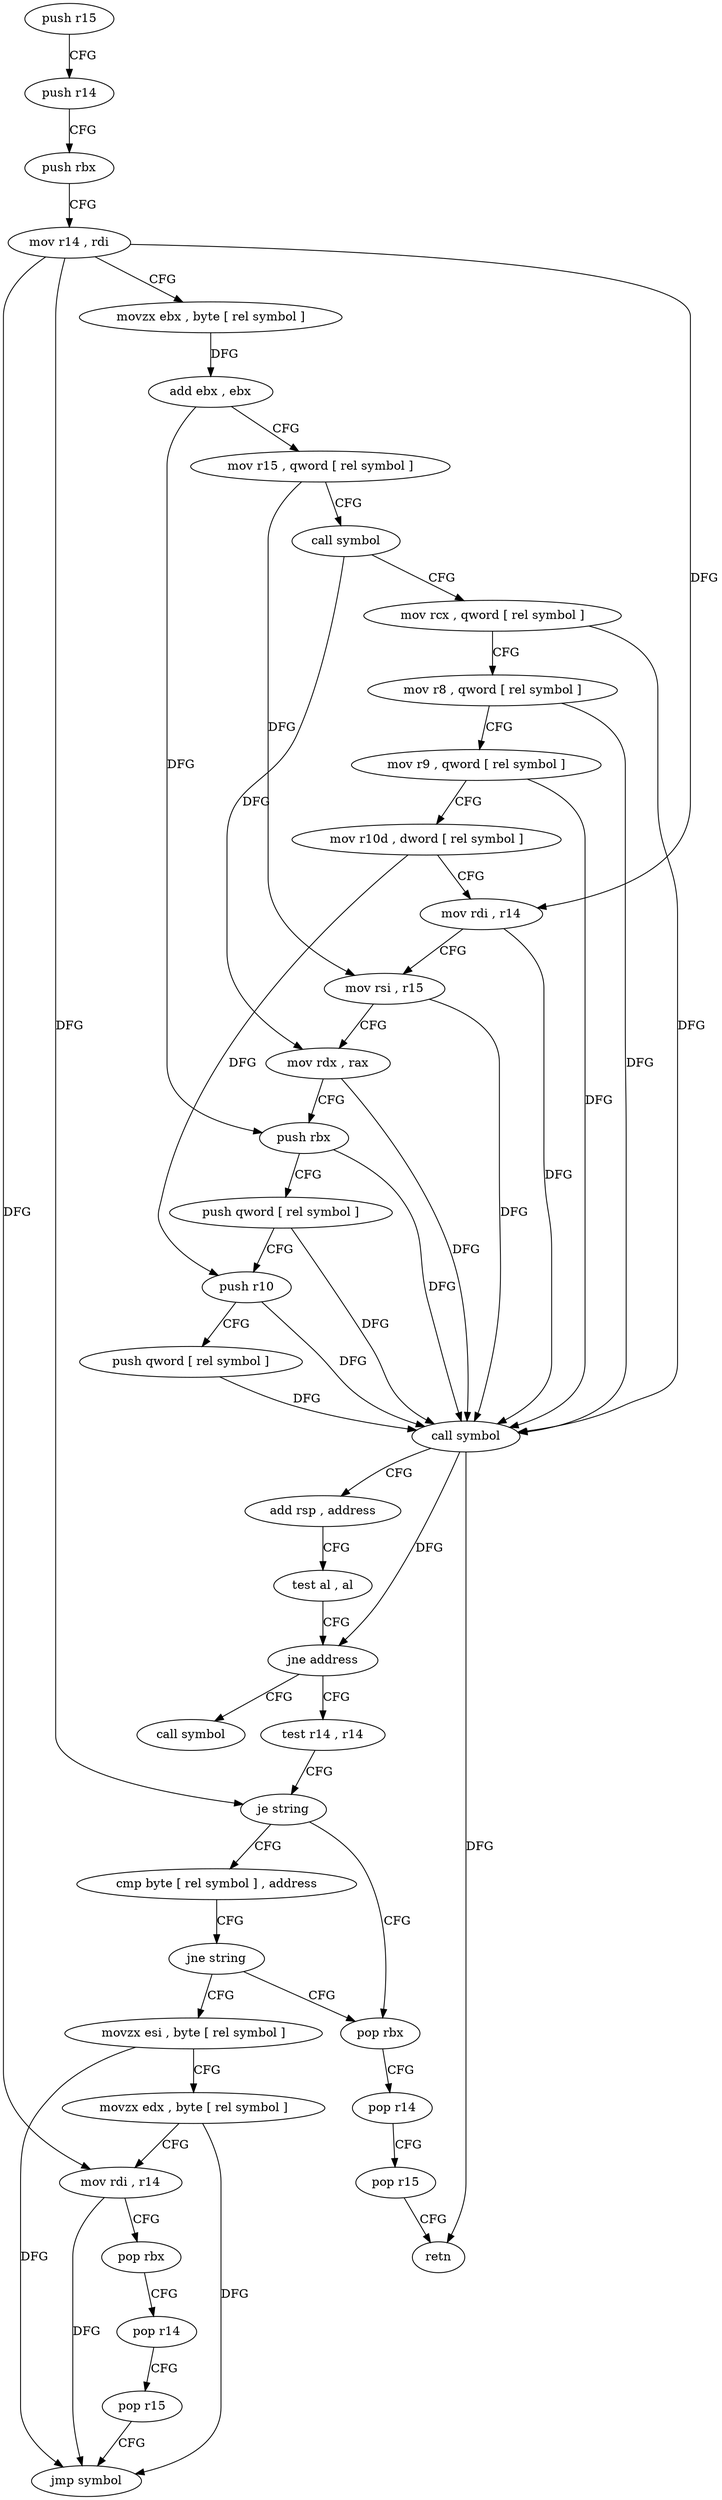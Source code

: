 digraph "func" {
"4217920" [label = "push r15" ]
"4217922" [label = "push r14" ]
"4217924" [label = "push rbx" ]
"4217925" [label = "mov r14 , rdi" ]
"4217928" [label = "movzx ebx , byte [ rel symbol ]" ]
"4217935" [label = "add ebx , ebx" ]
"4217937" [label = "mov r15 , qword [ rel symbol ]" ]
"4217944" [label = "call symbol" ]
"4217949" [label = "mov rcx , qword [ rel symbol ]" ]
"4217956" [label = "mov r8 , qword [ rel symbol ]" ]
"4217963" [label = "mov r9 , qword [ rel symbol ]" ]
"4217970" [label = "mov r10d , dword [ rel symbol ]" ]
"4217977" [label = "mov rdi , r14" ]
"4217980" [label = "mov rsi , r15" ]
"4217983" [label = "mov rdx , rax" ]
"4217986" [label = "push rbx" ]
"4217987" [label = "push qword [ rel symbol ]" ]
"4217993" [label = "push r10" ]
"4217995" [label = "push qword [ rel symbol ]" ]
"4218001" [label = "call symbol" ]
"4218006" [label = "add rsp , address" ]
"4218010" [label = "test al , al" ]
"4218012" [label = "jne address" ]
"4218019" [label = "test r14 , r14" ]
"4218014" [label = "call symbol" ]
"4218022" [label = "je string" ]
"4218060" [label = "pop rbx" ]
"4218024" [label = "cmp byte [ rel symbol ] , address" ]
"4218061" [label = "pop r14" ]
"4218063" [label = "pop r15" ]
"4218065" [label = "retn" ]
"4218031" [label = "jne string" ]
"4218033" [label = "movzx esi , byte [ rel symbol ]" ]
"4218040" [label = "movzx edx , byte [ rel symbol ]" ]
"4218047" [label = "mov rdi , r14" ]
"4218050" [label = "pop rbx" ]
"4218051" [label = "pop r14" ]
"4218053" [label = "pop r15" ]
"4218055" [label = "jmp symbol" ]
"4217920" -> "4217922" [ label = "CFG" ]
"4217922" -> "4217924" [ label = "CFG" ]
"4217924" -> "4217925" [ label = "CFG" ]
"4217925" -> "4217928" [ label = "CFG" ]
"4217925" -> "4217977" [ label = "DFG" ]
"4217925" -> "4218022" [ label = "DFG" ]
"4217925" -> "4218047" [ label = "DFG" ]
"4217928" -> "4217935" [ label = "DFG" ]
"4217935" -> "4217937" [ label = "CFG" ]
"4217935" -> "4217986" [ label = "DFG" ]
"4217937" -> "4217944" [ label = "CFG" ]
"4217937" -> "4217980" [ label = "DFG" ]
"4217944" -> "4217949" [ label = "CFG" ]
"4217944" -> "4217983" [ label = "DFG" ]
"4217949" -> "4217956" [ label = "CFG" ]
"4217949" -> "4218001" [ label = "DFG" ]
"4217956" -> "4217963" [ label = "CFG" ]
"4217956" -> "4218001" [ label = "DFG" ]
"4217963" -> "4217970" [ label = "CFG" ]
"4217963" -> "4218001" [ label = "DFG" ]
"4217970" -> "4217977" [ label = "CFG" ]
"4217970" -> "4217993" [ label = "DFG" ]
"4217977" -> "4217980" [ label = "CFG" ]
"4217977" -> "4218001" [ label = "DFG" ]
"4217980" -> "4217983" [ label = "CFG" ]
"4217980" -> "4218001" [ label = "DFG" ]
"4217983" -> "4217986" [ label = "CFG" ]
"4217983" -> "4218001" [ label = "DFG" ]
"4217986" -> "4217987" [ label = "CFG" ]
"4217986" -> "4218001" [ label = "DFG" ]
"4217987" -> "4217993" [ label = "CFG" ]
"4217987" -> "4218001" [ label = "DFG" ]
"4217993" -> "4217995" [ label = "CFG" ]
"4217993" -> "4218001" [ label = "DFG" ]
"4217995" -> "4218001" [ label = "DFG" ]
"4218001" -> "4218006" [ label = "CFG" ]
"4218001" -> "4218012" [ label = "DFG" ]
"4218001" -> "4218065" [ label = "DFG" ]
"4218006" -> "4218010" [ label = "CFG" ]
"4218010" -> "4218012" [ label = "CFG" ]
"4218012" -> "4218019" [ label = "CFG" ]
"4218012" -> "4218014" [ label = "CFG" ]
"4218019" -> "4218022" [ label = "CFG" ]
"4218022" -> "4218060" [ label = "CFG" ]
"4218022" -> "4218024" [ label = "CFG" ]
"4218060" -> "4218061" [ label = "CFG" ]
"4218024" -> "4218031" [ label = "CFG" ]
"4218061" -> "4218063" [ label = "CFG" ]
"4218063" -> "4218065" [ label = "CFG" ]
"4218031" -> "4218060" [ label = "CFG" ]
"4218031" -> "4218033" [ label = "CFG" ]
"4218033" -> "4218040" [ label = "CFG" ]
"4218033" -> "4218055" [ label = "DFG" ]
"4218040" -> "4218047" [ label = "CFG" ]
"4218040" -> "4218055" [ label = "DFG" ]
"4218047" -> "4218050" [ label = "CFG" ]
"4218047" -> "4218055" [ label = "DFG" ]
"4218050" -> "4218051" [ label = "CFG" ]
"4218051" -> "4218053" [ label = "CFG" ]
"4218053" -> "4218055" [ label = "CFG" ]
}
